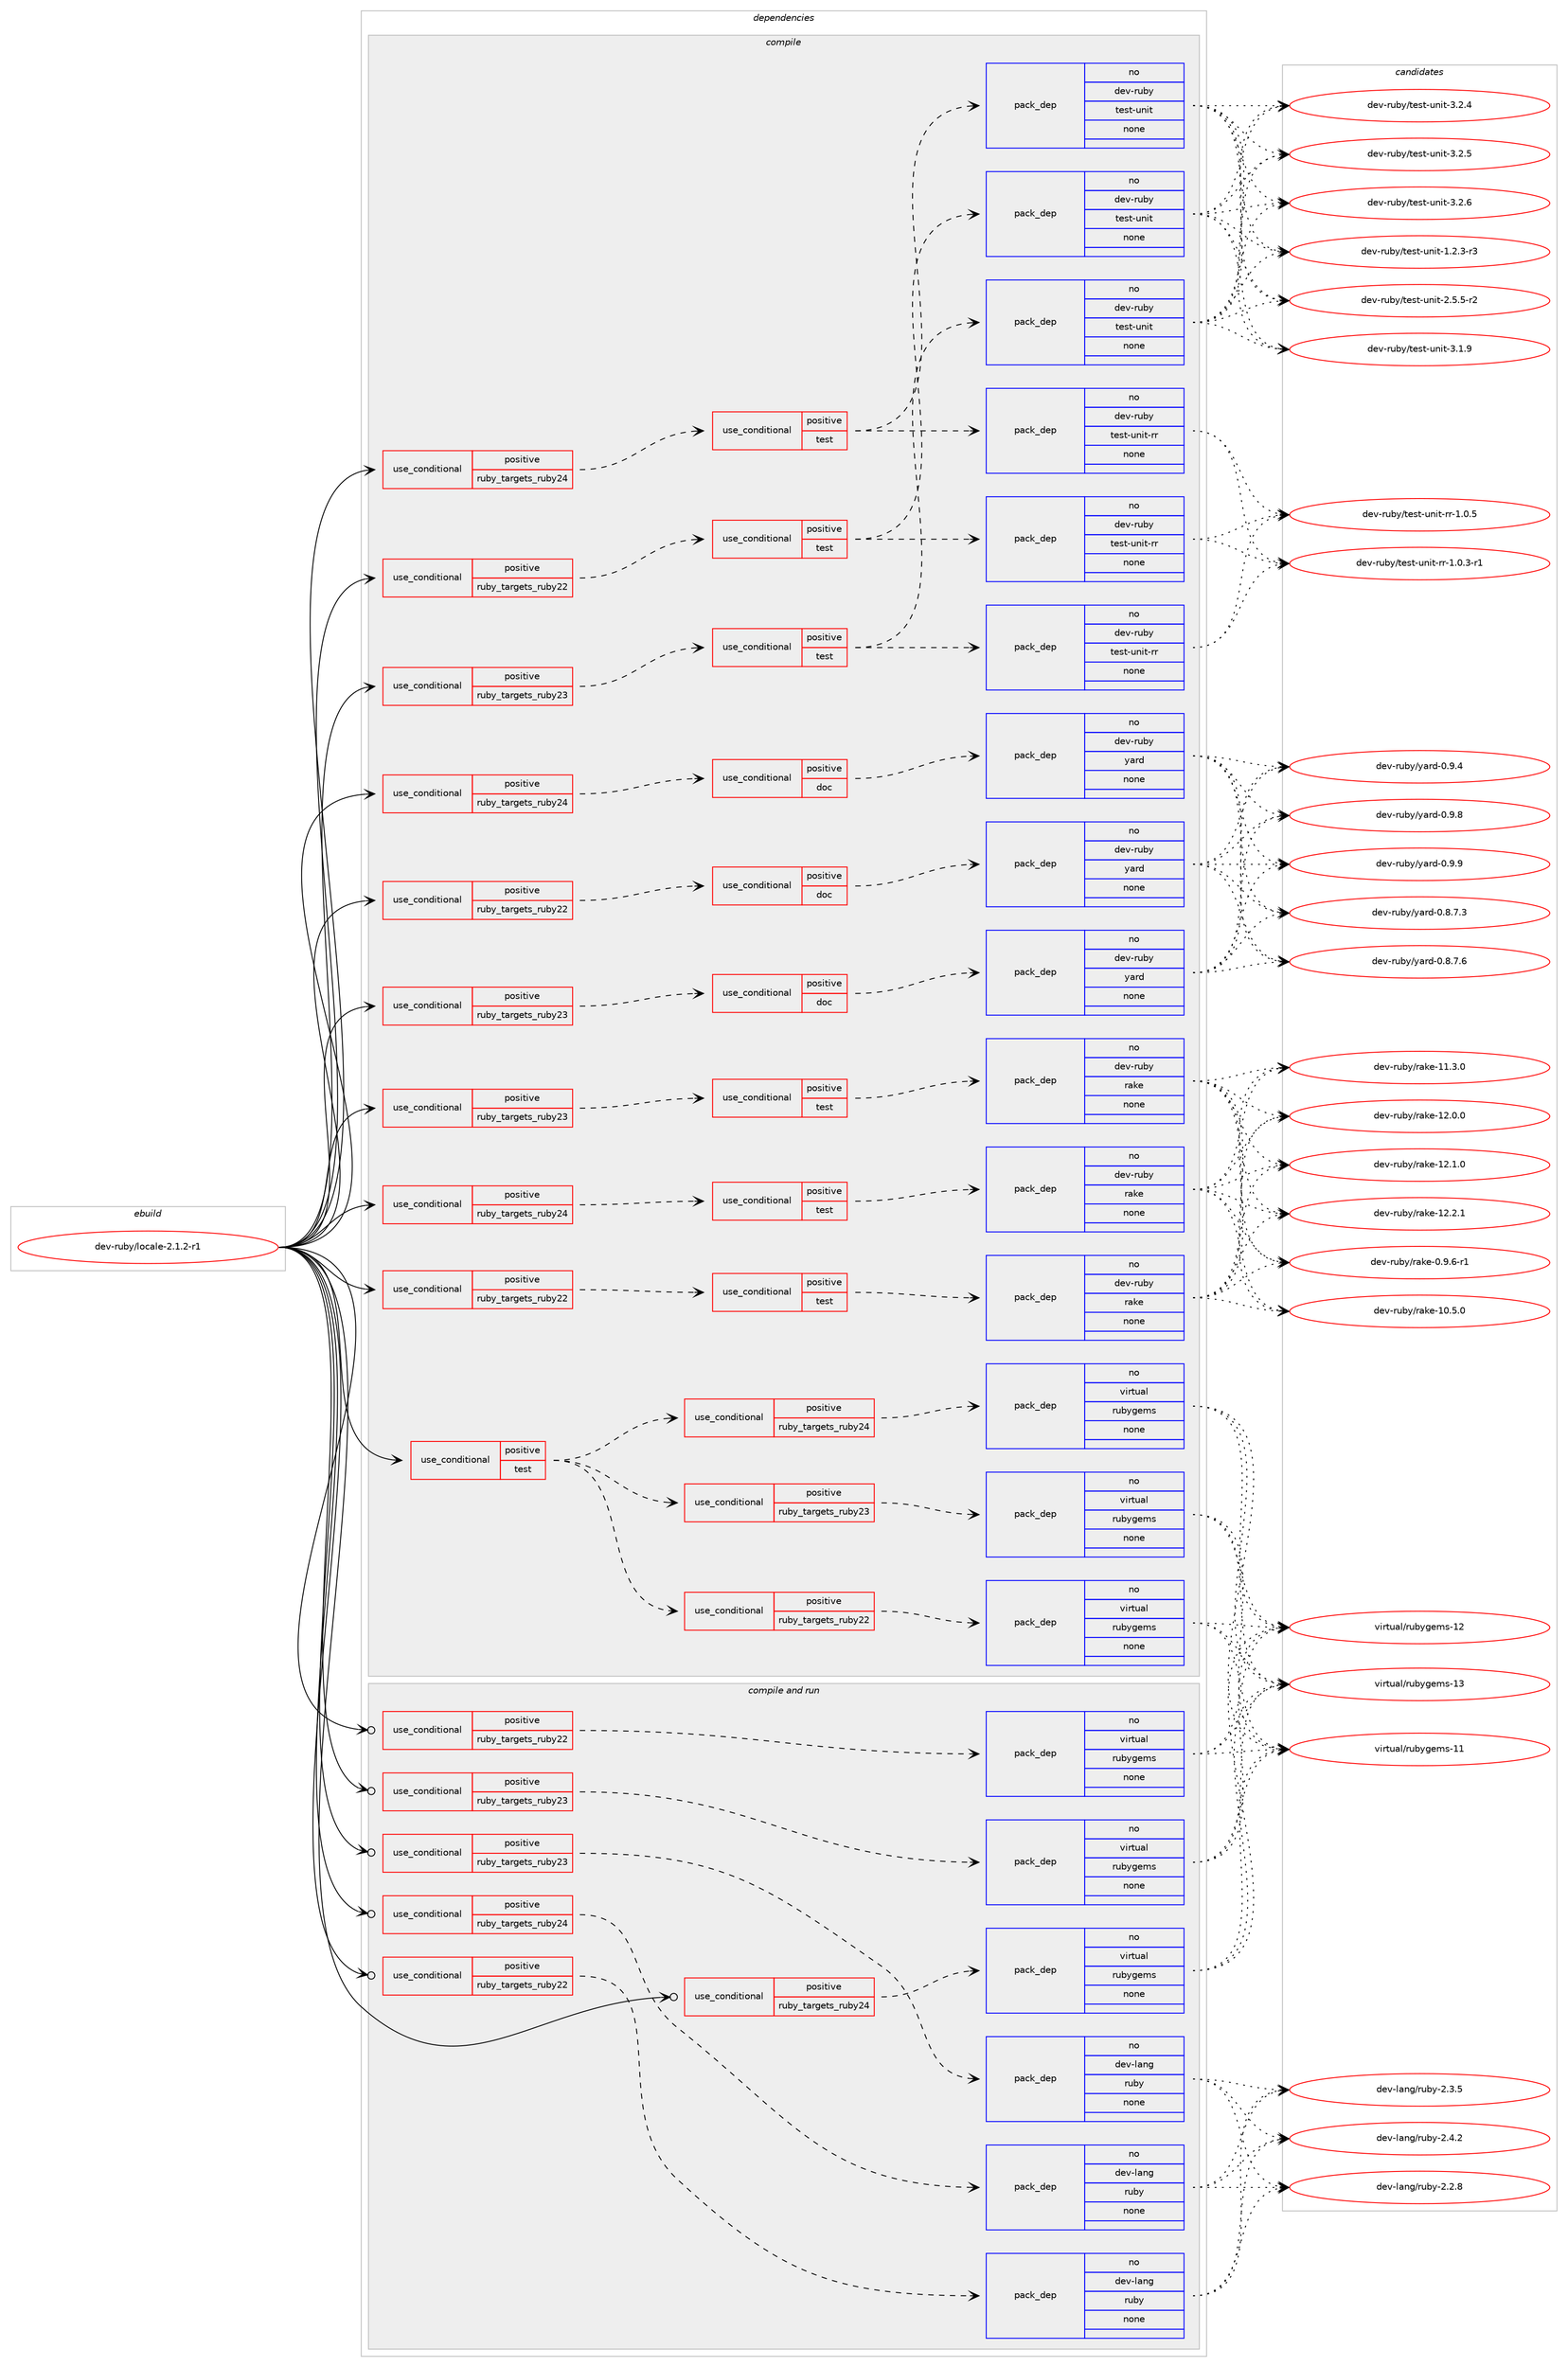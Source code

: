 digraph prolog {

# *************
# Graph options
# *************

newrank=true;
concentrate=true;
compound=true;
graph [rankdir=LR,fontname=Helvetica,fontsize=10,ranksep=1.5];#, ranksep=2.5, nodesep=0.2];
edge  [arrowhead=vee];
node  [fontname=Helvetica,fontsize=10];

# **********
# The ebuild
# **********

subgraph cluster_leftcol {
color=gray;
rank=same;
label=<<i>ebuild</i>>;
id [label="dev-ruby/locale-2.1.2-r1", color=red, width=4, href="../dev-ruby/locale-2.1.2-r1.svg"];
}

# ****************
# The dependencies
# ****************

subgraph cluster_midcol {
color=gray;
label=<<i>dependencies</i>>;
subgraph cluster_compile {
fillcolor="#eeeeee";
style=filled;
label=<<i>compile</i>>;
subgraph cond60729 {
dependency245921 [label=<<TABLE BORDER="0" CELLBORDER="1" CELLSPACING="0" CELLPADDING="4"><TR><TD ROWSPAN="3" CELLPADDING="10">use_conditional</TD></TR><TR><TD>positive</TD></TR><TR><TD>ruby_targets_ruby22</TD></TR></TABLE>>, shape=none, color=red];
subgraph cond60730 {
dependency245922 [label=<<TABLE BORDER="0" CELLBORDER="1" CELLSPACING="0" CELLPADDING="4"><TR><TD ROWSPAN="3" CELLPADDING="10">use_conditional</TD></TR><TR><TD>positive</TD></TR><TR><TD>doc</TD></TR></TABLE>>, shape=none, color=red];
subgraph pack181101 {
dependency245923 [label=<<TABLE BORDER="0" CELLBORDER="1" CELLSPACING="0" CELLPADDING="4" WIDTH="220"><TR><TD ROWSPAN="6" CELLPADDING="30">pack_dep</TD></TR><TR><TD WIDTH="110">no</TD></TR><TR><TD>dev-ruby</TD></TR><TR><TD>yard</TD></TR><TR><TD>none</TD></TR><TR><TD></TD></TR></TABLE>>, shape=none, color=blue];
}
dependency245922:e -> dependency245923:w [weight=20,style="dashed",arrowhead="vee"];
}
dependency245921:e -> dependency245922:w [weight=20,style="dashed",arrowhead="vee"];
}
id:e -> dependency245921:w [weight=20,style="solid",arrowhead="vee"];
subgraph cond60731 {
dependency245924 [label=<<TABLE BORDER="0" CELLBORDER="1" CELLSPACING="0" CELLPADDING="4"><TR><TD ROWSPAN="3" CELLPADDING="10">use_conditional</TD></TR><TR><TD>positive</TD></TR><TR><TD>ruby_targets_ruby22</TD></TR></TABLE>>, shape=none, color=red];
subgraph cond60732 {
dependency245925 [label=<<TABLE BORDER="0" CELLBORDER="1" CELLSPACING="0" CELLPADDING="4"><TR><TD ROWSPAN="3" CELLPADDING="10">use_conditional</TD></TR><TR><TD>positive</TD></TR><TR><TD>test</TD></TR></TABLE>>, shape=none, color=red];
subgraph pack181102 {
dependency245926 [label=<<TABLE BORDER="0" CELLBORDER="1" CELLSPACING="0" CELLPADDING="4" WIDTH="220"><TR><TD ROWSPAN="6" CELLPADDING="30">pack_dep</TD></TR><TR><TD WIDTH="110">no</TD></TR><TR><TD>dev-ruby</TD></TR><TR><TD>rake</TD></TR><TR><TD>none</TD></TR><TR><TD></TD></TR></TABLE>>, shape=none, color=blue];
}
dependency245925:e -> dependency245926:w [weight=20,style="dashed",arrowhead="vee"];
}
dependency245924:e -> dependency245925:w [weight=20,style="dashed",arrowhead="vee"];
}
id:e -> dependency245924:w [weight=20,style="solid",arrowhead="vee"];
subgraph cond60733 {
dependency245927 [label=<<TABLE BORDER="0" CELLBORDER="1" CELLSPACING="0" CELLPADDING="4"><TR><TD ROWSPAN="3" CELLPADDING="10">use_conditional</TD></TR><TR><TD>positive</TD></TR><TR><TD>ruby_targets_ruby22</TD></TR></TABLE>>, shape=none, color=red];
subgraph cond60734 {
dependency245928 [label=<<TABLE BORDER="0" CELLBORDER="1" CELLSPACING="0" CELLPADDING="4"><TR><TD ROWSPAN="3" CELLPADDING="10">use_conditional</TD></TR><TR><TD>positive</TD></TR><TR><TD>test</TD></TR></TABLE>>, shape=none, color=red];
subgraph pack181103 {
dependency245929 [label=<<TABLE BORDER="0" CELLBORDER="1" CELLSPACING="0" CELLPADDING="4" WIDTH="220"><TR><TD ROWSPAN="6" CELLPADDING="30">pack_dep</TD></TR><TR><TD WIDTH="110">no</TD></TR><TR><TD>dev-ruby</TD></TR><TR><TD>test-unit</TD></TR><TR><TD>none</TD></TR><TR><TD></TD></TR></TABLE>>, shape=none, color=blue];
}
dependency245928:e -> dependency245929:w [weight=20,style="dashed",arrowhead="vee"];
subgraph pack181104 {
dependency245930 [label=<<TABLE BORDER="0" CELLBORDER="1" CELLSPACING="0" CELLPADDING="4" WIDTH="220"><TR><TD ROWSPAN="6" CELLPADDING="30">pack_dep</TD></TR><TR><TD WIDTH="110">no</TD></TR><TR><TD>dev-ruby</TD></TR><TR><TD>test-unit-rr</TD></TR><TR><TD>none</TD></TR><TR><TD></TD></TR></TABLE>>, shape=none, color=blue];
}
dependency245928:e -> dependency245930:w [weight=20,style="dashed",arrowhead="vee"];
}
dependency245927:e -> dependency245928:w [weight=20,style="dashed",arrowhead="vee"];
}
id:e -> dependency245927:w [weight=20,style="solid",arrowhead="vee"];
subgraph cond60735 {
dependency245931 [label=<<TABLE BORDER="0" CELLBORDER="1" CELLSPACING="0" CELLPADDING="4"><TR><TD ROWSPAN="3" CELLPADDING="10">use_conditional</TD></TR><TR><TD>positive</TD></TR><TR><TD>ruby_targets_ruby23</TD></TR></TABLE>>, shape=none, color=red];
subgraph cond60736 {
dependency245932 [label=<<TABLE BORDER="0" CELLBORDER="1" CELLSPACING="0" CELLPADDING="4"><TR><TD ROWSPAN="3" CELLPADDING="10">use_conditional</TD></TR><TR><TD>positive</TD></TR><TR><TD>doc</TD></TR></TABLE>>, shape=none, color=red];
subgraph pack181105 {
dependency245933 [label=<<TABLE BORDER="0" CELLBORDER="1" CELLSPACING="0" CELLPADDING="4" WIDTH="220"><TR><TD ROWSPAN="6" CELLPADDING="30">pack_dep</TD></TR><TR><TD WIDTH="110">no</TD></TR><TR><TD>dev-ruby</TD></TR><TR><TD>yard</TD></TR><TR><TD>none</TD></TR><TR><TD></TD></TR></TABLE>>, shape=none, color=blue];
}
dependency245932:e -> dependency245933:w [weight=20,style="dashed",arrowhead="vee"];
}
dependency245931:e -> dependency245932:w [weight=20,style="dashed",arrowhead="vee"];
}
id:e -> dependency245931:w [weight=20,style="solid",arrowhead="vee"];
subgraph cond60737 {
dependency245934 [label=<<TABLE BORDER="0" CELLBORDER="1" CELLSPACING="0" CELLPADDING="4"><TR><TD ROWSPAN="3" CELLPADDING="10">use_conditional</TD></TR><TR><TD>positive</TD></TR><TR><TD>ruby_targets_ruby23</TD></TR></TABLE>>, shape=none, color=red];
subgraph cond60738 {
dependency245935 [label=<<TABLE BORDER="0" CELLBORDER="1" CELLSPACING="0" CELLPADDING="4"><TR><TD ROWSPAN="3" CELLPADDING="10">use_conditional</TD></TR><TR><TD>positive</TD></TR><TR><TD>test</TD></TR></TABLE>>, shape=none, color=red];
subgraph pack181106 {
dependency245936 [label=<<TABLE BORDER="0" CELLBORDER="1" CELLSPACING="0" CELLPADDING="4" WIDTH="220"><TR><TD ROWSPAN="6" CELLPADDING="30">pack_dep</TD></TR><TR><TD WIDTH="110">no</TD></TR><TR><TD>dev-ruby</TD></TR><TR><TD>rake</TD></TR><TR><TD>none</TD></TR><TR><TD></TD></TR></TABLE>>, shape=none, color=blue];
}
dependency245935:e -> dependency245936:w [weight=20,style="dashed",arrowhead="vee"];
}
dependency245934:e -> dependency245935:w [weight=20,style="dashed",arrowhead="vee"];
}
id:e -> dependency245934:w [weight=20,style="solid",arrowhead="vee"];
subgraph cond60739 {
dependency245937 [label=<<TABLE BORDER="0" CELLBORDER="1" CELLSPACING="0" CELLPADDING="4"><TR><TD ROWSPAN="3" CELLPADDING="10">use_conditional</TD></TR><TR><TD>positive</TD></TR><TR><TD>ruby_targets_ruby23</TD></TR></TABLE>>, shape=none, color=red];
subgraph cond60740 {
dependency245938 [label=<<TABLE BORDER="0" CELLBORDER="1" CELLSPACING="0" CELLPADDING="4"><TR><TD ROWSPAN="3" CELLPADDING="10">use_conditional</TD></TR><TR><TD>positive</TD></TR><TR><TD>test</TD></TR></TABLE>>, shape=none, color=red];
subgraph pack181107 {
dependency245939 [label=<<TABLE BORDER="0" CELLBORDER="1" CELLSPACING="0" CELLPADDING="4" WIDTH="220"><TR><TD ROWSPAN="6" CELLPADDING="30">pack_dep</TD></TR><TR><TD WIDTH="110">no</TD></TR><TR><TD>dev-ruby</TD></TR><TR><TD>test-unit</TD></TR><TR><TD>none</TD></TR><TR><TD></TD></TR></TABLE>>, shape=none, color=blue];
}
dependency245938:e -> dependency245939:w [weight=20,style="dashed",arrowhead="vee"];
subgraph pack181108 {
dependency245940 [label=<<TABLE BORDER="0" CELLBORDER="1" CELLSPACING="0" CELLPADDING="4" WIDTH="220"><TR><TD ROWSPAN="6" CELLPADDING="30">pack_dep</TD></TR><TR><TD WIDTH="110">no</TD></TR><TR><TD>dev-ruby</TD></TR><TR><TD>test-unit-rr</TD></TR><TR><TD>none</TD></TR><TR><TD></TD></TR></TABLE>>, shape=none, color=blue];
}
dependency245938:e -> dependency245940:w [weight=20,style="dashed",arrowhead="vee"];
}
dependency245937:e -> dependency245938:w [weight=20,style="dashed",arrowhead="vee"];
}
id:e -> dependency245937:w [weight=20,style="solid",arrowhead="vee"];
subgraph cond60741 {
dependency245941 [label=<<TABLE BORDER="0" CELLBORDER="1" CELLSPACING="0" CELLPADDING="4"><TR><TD ROWSPAN="3" CELLPADDING="10">use_conditional</TD></TR><TR><TD>positive</TD></TR><TR><TD>ruby_targets_ruby24</TD></TR></TABLE>>, shape=none, color=red];
subgraph cond60742 {
dependency245942 [label=<<TABLE BORDER="0" CELLBORDER="1" CELLSPACING="0" CELLPADDING="4"><TR><TD ROWSPAN="3" CELLPADDING="10">use_conditional</TD></TR><TR><TD>positive</TD></TR><TR><TD>doc</TD></TR></TABLE>>, shape=none, color=red];
subgraph pack181109 {
dependency245943 [label=<<TABLE BORDER="0" CELLBORDER="1" CELLSPACING="0" CELLPADDING="4" WIDTH="220"><TR><TD ROWSPAN="6" CELLPADDING="30">pack_dep</TD></TR><TR><TD WIDTH="110">no</TD></TR><TR><TD>dev-ruby</TD></TR><TR><TD>yard</TD></TR><TR><TD>none</TD></TR><TR><TD></TD></TR></TABLE>>, shape=none, color=blue];
}
dependency245942:e -> dependency245943:w [weight=20,style="dashed",arrowhead="vee"];
}
dependency245941:e -> dependency245942:w [weight=20,style="dashed",arrowhead="vee"];
}
id:e -> dependency245941:w [weight=20,style="solid",arrowhead="vee"];
subgraph cond60743 {
dependency245944 [label=<<TABLE BORDER="0" CELLBORDER="1" CELLSPACING="0" CELLPADDING="4"><TR><TD ROWSPAN="3" CELLPADDING="10">use_conditional</TD></TR><TR><TD>positive</TD></TR><TR><TD>ruby_targets_ruby24</TD></TR></TABLE>>, shape=none, color=red];
subgraph cond60744 {
dependency245945 [label=<<TABLE BORDER="0" CELLBORDER="1" CELLSPACING="0" CELLPADDING="4"><TR><TD ROWSPAN="3" CELLPADDING="10">use_conditional</TD></TR><TR><TD>positive</TD></TR><TR><TD>test</TD></TR></TABLE>>, shape=none, color=red];
subgraph pack181110 {
dependency245946 [label=<<TABLE BORDER="0" CELLBORDER="1" CELLSPACING="0" CELLPADDING="4" WIDTH="220"><TR><TD ROWSPAN="6" CELLPADDING="30">pack_dep</TD></TR><TR><TD WIDTH="110">no</TD></TR><TR><TD>dev-ruby</TD></TR><TR><TD>rake</TD></TR><TR><TD>none</TD></TR><TR><TD></TD></TR></TABLE>>, shape=none, color=blue];
}
dependency245945:e -> dependency245946:w [weight=20,style="dashed",arrowhead="vee"];
}
dependency245944:e -> dependency245945:w [weight=20,style="dashed",arrowhead="vee"];
}
id:e -> dependency245944:w [weight=20,style="solid",arrowhead="vee"];
subgraph cond60745 {
dependency245947 [label=<<TABLE BORDER="0" CELLBORDER="1" CELLSPACING="0" CELLPADDING="4"><TR><TD ROWSPAN="3" CELLPADDING="10">use_conditional</TD></TR><TR><TD>positive</TD></TR><TR><TD>ruby_targets_ruby24</TD></TR></TABLE>>, shape=none, color=red];
subgraph cond60746 {
dependency245948 [label=<<TABLE BORDER="0" CELLBORDER="1" CELLSPACING="0" CELLPADDING="4"><TR><TD ROWSPAN="3" CELLPADDING="10">use_conditional</TD></TR><TR><TD>positive</TD></TR><TR><TD>test</TD></TR></TABLE>>, shape=none, color=red];
subgraph pack181111 {
dependency245949 [label=<<TABLE BORDER="0" CELLBORDER="1" CELLSPACING="0" CELLPADDING="4" WIDTH="220"><TR><TD ROWSPAN="6" CELLPADDING="30">pack_dep</TD></TR><TR><TD WIDTH="110">no</TD></TR><TR><TD>dev-ruby</TD></TR><TR><TD>test-unit</TD></TR><TR><TD>none</TD></TR><TR><TD></TD></TR></TABLE>>, shape=none, color=blue];
}
dependency245948:e -> dependency245949:w [weight=20,style="dashed",arrowhead="vee"];
subgraph pack181112 {
dependency245950 [label=<<TABLE BORDER="0" CELLBORDER="1" CELLSPACING="0" CELLPADDING="4" WIDTH="220"><TR><TD ROWSPAN="6" CELLPADDING="30">pack_dep</TD></TR><TR><TD WIDTH="110">no</TD></TR><TR><TD>dev-ruby</TD></TR><TR><TD>test-unit-rr</TD></TR><TR><TD>none</TD></TR><TR><TD></TD></TR></TABLE>>, shape=none, color=blue];
}
dependency245948:e -> dependency245950:w [weight=20,style="dashed",arrowhead="vee"];
}
dependency245947:e -> dependency245948:w [weight=20,style="dashed",arrowhead="vee"];
}
id:e -> dependency245947:w [weight=20,style="solid",arrowhead="vee"];
subgraph cond60747 {
dependency245951 [label=<<TABLE BORDER="0" CELLBORDER="1" CELLSPACING="0" CELLPADDING="4"><TR><TD ROWSPAN="3" CELLPADDING="10">use_conditional</TD></TR><TR><TD>positive</TD></TR><TR><TD>test</TD></TR></TABLE>>, shape=none, color=red];
subgraph cond60748 {
dependency245952 [label=<<TABLE BORDER="0" CELLBORDER="1" CELLSPACING="0" CELLPADDING="4"><TR><TD ROWSPAN="3" CELLPADDING="10">use_conditional</TD></TR><TR><TD>positive</TD></TR><TR><TD>ruby_targets_ruby22</TD></TR></TABLE>>, shape=none, color=red];
subgraph pack181113 {
dependency245953 [label=<<TABLE BORDER="0" CELLBORDER="1" CELLSPACING="0" CELLPADDING="4" WIDTH="220"><TR><TD ROWSPAN="6" CELLPADDING="30">pack_dep</TD></TR><TR><TD WIDTH="110">no</TD></TR><TR><TD>virtual</TD></TR><TR><TD>rubygems</TD></TR><TR><TD>none</TD></TR><TR><TD></TD></TR></TABLE>>, shape=none, color=blue];
}
dependency245952:e -> dependency245953:w [weight=20,style="dashed",arrowhead="vee"];
}
dependency245951:e -> dependency245952:w [weight=20,style="dashed",arrowhead="vee"];
subgraph cond60749 {
dependency245954 [label=<<TABLE BORDER="0" CELLBORDER="1" CELLSPACING="0" CELLPADDING="4"><TR><TD ROWSPAN="3" CELLPADDING="10">use_conditional</TD></TR><TR><TD>positive</TD></TR><TR><TD>ruby_targets_ruby23</TD></TR></TABLE>>, shape=none, color=red];
subgraph pack181114 {
dependency245955 [label=<<TABLE BORDER="0" CELLBORDER="1" CELLSPACING="0" CELLPADDING="4" WIDTH="220"><TR><TD ROWSPAN="6" CELLPADDING="30">pack_dep</TD></TR><TR><TD WIDTH="110">no</TD></TR><TR><TD>virtual</TD></TR><TR><TD>rubygems</TD></TR><TR><TD>none</TD></TR><TR><TD></TD></TR></TABLE>>, shape=none, color=blue];
}
dependency245954:e -> dependency245955:w [weight=20,style="dashed",arrowhead="vee"];
}
dependency245951:e -> dependency245954:w [weight=20,style="dashed",arrowhead="vee"];
subgraph cond60750 {
dependency245956 [label=<<TABLE BORDER="0" CELLBORDER="1" CELLSPACING="0" CELLPADDING="4"><TR><TD ROWSPAN="3" CELLPADDING="10">use_conditional</TD></TR><TR><TD>positive</TD></TR><TR><TD>ruby_targets_ruby24</TD></TR></TABLE>>, shape=none, color=red];
subgraph pack181115 {
dependency245957 [label=<<TABLE BORDER="0" CELLBORDER="1" CELLSPACING="0" CELLPADDING="4" WIDTH="220"><TR><TD ROWSPAN="6" CELLPADDING="30">pack_dep</TD></TR><TR><TD WIDTH="110">no</TD></TR><TR><TD>virtual</TD></TR><TR><TD>rubygems</TD></TR><TR><TD>none</TD></TR><TR><TD></TD></TR></TABLE>>, shape=none, color=blue];
}
dependency245956:e -> dependency245957:w [weight=20,style="dashed",arrowhead="vee"];
}
dependency245951:e -> dependency245956:w [weight=20,style="dashed",arrowhead="vee"];
}
id:e -> dependency245951:w [weight=20,style="solid",arrowhead="vee"];
}
subgraph cluster_compileandrun {
fillcolor="#eeeeee";
style=filled;
label=<<i>compile and run</i>>;
subgraph cond60751 {
dependency245958 [label=<<TABLE BORDER="0" CELLBORDER="1" CELLSPACING="0" CELLPADDING="4"><TR><TD ROWSPAN="3" CELLPADDING="10">use_conditional</TD></TR><TR><TD>positive</TD></TR><TR><TD>ruby_targets_ruby22</TD></TR></TABLE>>, shape=none, color=red];
subgraph pack181116 {
dependency245959 [label=<<TABLE BORDER="0" CELLBORDER="1" CELLSPACING="0" CELLPADDING="4" WIDTH="220"><TR><TD ROWSPAN="6" CELLPADDING="30">pack_dep</TD></TR><TR><TD WIDTH="110">no</TD></TR><TR><TD>dev-lang</TD></TR><TR><TD>ruby</TD></TR><TR><TD>none</TD></TR><TR><TD></TD></TR></TABLE>>, shape=none, color=blue];
}
dependency245958:e -> dependency245959:w [weight=20,style="dashed",arrowhead="vee"];
}
id:e -> dependency245958:w [weight=20,style="solid",arrowhead="odotvee"];
subgraph cond60752 {
dependency245960 [label=<<TABLE BORDER="0" CELLBORDER="1" CELLSPACING="0" CELLPADDING="4"><TR><TD ROWSPAN="3" CELLPADDING="10">use_conditional</TD></TR><TR><TD>positive</TD></TR><TR><TD>ruby_targets_ruby22</TD></TR></TABLE>>, shape=none, color=red];
subgraph pack181117 {
dependency245961 [label=<<TABLE BORDER="0" CELLBORDER="1" CELLSPACING="0" CELLPADDING="4" WIDTH="220"><TR><TD ROWSPAN="6" CELLPADDING="30">pack_dep</TD></TR><TR><TD WIDTH="110">no</TD></TR><TR><TD>virtual</TD></TR><TR><TD>rubygems</TD></TR><TR><TD>none</TD></TR><TR><TD></TD></TR></TABLE>>, shape=none, color=blue];
}
dependency245960:e -> dependency245961:w [weight=20,style="dashed",arrowhead="vee"];
}
id:e -> dependency245960:w [weight=20,style="solid",arrowhead="odotvee"];
subgraph cond60753 {
dependency245962 [label=<<TABLE BORDER="0" CELLBORDER="1" CELLSPACING="0" CELLPADDING="4"><TR><TD ROWSPAN="3" CELLPADDING="10">use_conditional</TD></TR><TR><TD>positive</TD></TR><TR><TD>ruby_targets_ruby23</TD></TR></TABLE>>, shape=none, color=red];
subgraph pack181118 {
dependency245963 [label=<<TABLE BORDER="0" CELLBORDER="1" CELLSPACING="0" CELLPADDING="4" WIDTH="220"><TR><TD ROWSPAN="6" CELLPADDING="30">pack_dep</TD></TR><TR><TD WIDTH="110">no</TD></TR><TR><TD>dev-lang</TD></TR><TR><TD>ruby</TD></TR><TR><TD>none</TD></TR><TR><TD></TD></TR></TABLE>>, shape=none, color=blue];
}
dependency245962:e -> dependency245963:w [weight=20,style="dashed",arrowhead="vee"];
}
id:e -> dependency245962:w [weight=20,style="solid",arrowhead="odotvee"];
subgraph cond60754 {
dependency245964 [label=<<TABLE BORDER="0" CELLBORDER="1" CELLSPACING="0" CELLPADDING="4"><TR><TD ROWSPAN="3" CELLPADDING="10">use_conditional</TD></TR><TR><TD>positive</TD></TR><TR><TD>ruby_targets_ruby23</TD></TR></TABLE>>, shape=none, color=red];
subgraph pack181119 {
dependency245965 [label=<<TABLE BORDER="0" CELLBORDER="1" CELLSPACING="0" CELLPADDING="4" WIDTH="220"><TR><TD ROWSPAN="6" CELLPADDING="30">pack_dep</TD></TR><TR><TD WIDTH="110">no</TD></TR><TR><TD>virtual</TD></TR><TR><TD>rubygems</TD></TR><TR><TD>none</TD></TR><TR><TD></TD></TR></TABLE>>, shape=none, color=blue];
}
dependency245964:e -> dependency245965:w [weight=20,style="dashed",arrowhead="vee"];
}
id:e -> dependency245964:w [weight=20,style="solid",arrowhead="odotvee"];
subgraph cond60755 {
dependency245966 [label=<<TABLE BORDER="0" CELLBORDER="1" CELLSPACING="0" CELLPADDING="4"><TR><TD ROWSPAN="3" CELLPADDING="10">use_conditional</TD></TR><TR><TD>positive</TD></TR><TR><TD>ruby_targets_ruby24</TD></TR></TABLE>>, shape=none, color=red];
subgraph pack181120 {
dependency245967 [label=<<TABLE BORDER="0" CELLBORDER="1" CELLSPACING="0" CELLPADDING="4" WIDTH="220"><TR><TD ROWSPAN="6" CELLPADDING="30">pack_dep</TD></TR><TR><TD WIDTH="110">no</TD></TR><TR><TD>dev-lang</TD></TR><TR><TD>ruby</TD></TR><TR><TD>none</TD></TR><TR><TD></TD></TR></TABLE>>, shape=none, color=blue];
}
dependency245966:e -> dependency245967:w [weight=20,style="dashed",arrowhead="vee"];
}
id:e -> dependency245966:w [weight=20,style="solid",arrowhead="odotvee"];
subgraph cond60756 {
dependency245968 [label=<<TABLE BORDER="0" CELLBORDER="1" CELLSPACING="0" CELLPADDING="4"><TR><TD ROWSPAN="3" CELLPADDING="10">use_conditional</TD></TR><TR><TD>positive</TD></TR><TR><TD>ruby_targets_ruby24</TD></TR></TABLE>>, shape=none, color=red];
subgraph pack181121 {
dependency245969 [label=<<TABLE BORDER="0" CELLBORDER="1" CELLSPACING="0" CELLPADDING="4" WIDTH="220"><TR><TD ROWSPAN="6" CELLPADDING="30">pack_dep</TD></TR><TR><TD WIDTH="110">no</TD></TR><TR><TD>virtual</TD></TR><TR><TD>rubygems</TD></TR><TR><TD>none</TD></TR><TR><TD></TD></TR></TABLE>>, shape=none, color=blue];
}
dependency245968:e -> dependency245969:w [weight=20,style="dashed",arrowhead="vee"];
}
id:e -> dependency245968:w [weight=20,style="solid",arrowhead="odotvee"];
}
subgraph cluster_run {
fillcolor="#eeeeee";
style=filled;
label=<<i>run</i>>;
}
}

# **************
# The candidates
# **************

subgraph cluster_choices {
rank=same;
color=gray;
label=<<i>candidates</i>>;

subgraph choice181101 {
color=black;
nodesep=1;
choice100101118451141179812147121971141004548465646554651 [label="dev-ruby/yard-0.8.7.3", color=red, width=4,href="../dev-ruby/yard-0.8.7.3.svg"];
choice100101118451141179812147121971141004548465646554654 [label="dev-ruby/yard-0.8.7.6", color=red, width=4,href="../dev-ruby/yard-0.8.7.6.svg"];
choice10010111845114117981214712197114100454846574652 [label="dev-ruby/yard-0.9.4", color=red, width=4,href="../dev-ruby/yard-0.9.4.svg"];
choice10010111845114117981214712197114100454846574656 [label="dev-ruby/yard-0.9.8", color=red, width=4,href="../dev-ruby/yard-0.9.8.svg"];
choice10010111845114117981214712197114100454846574657 [label="dev-ruby/yard-0.9.9", color=red, width=4,href="../dev-ruby/yard-0.9.9.svg"];
dependency245923:e -> choice100101118451141179812147121971141004548465646554651:w [style=dotted,weight="100"];
dependency245923:e -> choice100101118451141179812147121971141004548465646554654:w [style=dotted,weight="100"];
dependency245923:e -> choice10010111845114117981214712197114100454846574652:w [style=dotted,weight="100"];
dependency245923:e -> choice10010111845114117981214712197114100454846574656:w [style=dotted,weight="100"];
dependency245923:e -> choice10010111845114117981214712197114100454846574657:w [style=dotted,weight="100"];
}
subgraph choice181102 {
color=black;
nodesep=1;
choice100101118451141179812147114971071014548465746544511449 [label="dev-ruby/rake-0.9.6-r1", color=red, width=4,href="../dev-ruby/rake-0.9.6-r1.svg"];
choice1001011184511411798121471149710710145494846534648 [label="dev-ruby/rake-10.5.0", color=red, width=4,href="../dev-ruby/rake-10.5.0.svg"];
choice1001011184511411798121471149710710145494946514648 [label="dev-ruby/rake-11.3.0", color=red, width=4,href="../dev-ruby/rake-11.3.0.svg"];
choice1001011184511411798121471149710710145495046484648 [label="dev-ruby/rake-12.0.0", color=red, width=4,href="../dev-ruby/rake-12.0.0.svg"];
choice1001011184511411798121471149710710145495046494648 [label="dev-ruby/rake-12.1.0", color=red, width=4,href="../dev-ruby/rake-12.1.0.svg"];
choice1001011184511411798121471149710710145495046504649 [label="dev-ruby/rake-12.2.1", color=red, width=4,href="../dev-ruby/rake-12.2.1.svg"];
dependency245926:e -> choice100101118451141179812147114971071014548465746544511449:w [style=dotted,weight="100"];
dependency245926:e -> choice1001011184511411798121471149710710145494846534648:w [style=dotted,weight="100"];
dependency245926:e -> choice1001011184511411798121471149710710145494946514648:w [style=dotted,weight="100"];
dependency245926:e -> choice1001011184511411798121471149710710145495046484648:w [style=dotted,weight="100"];
dependency245926:e -> choice1001011184511411798121471149710710145495046494648:w [style=dotted,weight="100"];
dependency245926:e -> choice1001011184511411798121471149710710145495046504649:w [style=dotted,weight="100"];
}
subgraph choice181103 {
color=black;
nodesep=1;
choice100101118451141179812147116101115116451171101051164549465046514511451 [label="dev-ruby/test-unit-1.2.3-r3", color=red, width=4,href="../dev-ruby/test-unit-1.2.3-r3.svg"];
choice100101118451141179812147116101115116451171101051164550465346534511450 [label="dev-ruby/test-unit-2.5.5-r2", color=red, width=4,href="../dev-ruby/test-unit-2.5.5-r2.svg"];
choice10010111845114117981214711610111511645117110105116455146494657 [label="dev-ruby/test-unit-3.1.9", color=red, width=4,href="../dev-ruby/test-unit-3.1.9.svg"];
choice10010111845114117981214711610111511645117110105116455146504652 [label="dev-ruby/test-unit-3.2.4", color=red, width=4,href="../dev-ruby/test-unit-3.2.4.svg"];
choice10010111845114117981214711610111511645117110105116455146504653 [label="dev-ruby/test-unit-3.2.5", color=red, width=4,href="../dev-ruby/test-unit-3.2.5.svg"];
choice10010111845114117981214711610111511645117110105116455146504654 [label="dev-ruby/test-unit-3.2.6", color=red, width=4,href="../dev-ruby/test-unit-3.2.6.svg"];
dependency245929:e -> choice100101118451141179812147116101115116451171101051164549465046514511451:w [style=dotted,weight="100"];
dependency245929:e -> choice100101118451141179812147116101115116451171101051164550465346534511450:w [style=dotted,weight="100"];
dependency245929:e -> choice10010111845114117981214711610111511645117110105116455146494657:w [style=dotted,weight="100"];
dependency245929:e -> choice10010111845114117981214711610111511645117110105116455146504652:w [style=dotted,weight="100"];
dependency245929:e -> choice10010111845114117981214711610111511645117110105116455146504653:w [style=dotted,weight="100"];
dependency245929:e -> choice10010111845114117981214711610111511645117110105116455146504654:w [style=dotted,weight="100"];
}
subgraph choice181104 {
color=black;
nodesep=1;
choice10010111845114117981214711610111511645117110105116451141144549464846514511449 [label="dev-ruby/test-unit-rr-1.0.3-r1", color=red, width=4,href="../dev-ruby/test-unit-rr-1.0.3-r1.svg"];
choice1001011184511411798121471161011151164511711010511645114114454946484653 [label="dev-ruby/test-unit-rr-1.0.5", color=red, width=4,href="../dev-ruby/test-unit-rr-1.0.5.svg"];
dependency245930:e -> choice10010111845114117981214711610111511645117110105116451141144549464846514511449:w [style=dotted,weight="100"];
dependency245930:e -> choice1001011184511411798121471161011151164511711010511645114114454946484653:w [style=dotted,weight="100"];
}
subgraph choice181105 {
color=black;
nodesep=1;
choice100101118451141179812147121971141004548465646554651 [label="dev-ruby/yard-0.8.7.3", color=red, width=4,href="../dev-ruby/yard-0.8.7.3.svg"];
choice100101118451141179812147121971141004548465646554654 [label="dev-ruby/yard-0.8.7.6", color=red, width=4,href="../dev-ruby/yard-0.8.7.6.svg"];
choice10010111845114117981214712197114100454846574652 [label="dev-ruby/yard-0.9.4", color=red, width=4,href="../dev-ruby/yard-0.9.4.svg"];
choice10010111845114117981214712197114100454846574656 [label="dev-ruby/yard-0.9.8", color=red, width=4,href="../dev-ruby/yard-0.9.8.svg"];
choice10010111845114117981214712197114100454846574657 [label="dev-ruby/yard-0.9.9", color=red, width=4,href="../dev-ruby/yard-0.9.9.svg"];
dependency245933:e -> choice100101118451141179812147121971141004548465646554651:w [style=dotted,weight="100"];
dependency245933:e -> choice100101118451141179812147121971141004548465646554654:w [style=dotted,weight="100"];
dependency245933:e -> choice10010111845114117981214712197114100454846574652:w [style=dotted,weight="100"];
dependency245933:e -> choice10010111845114117981214712197114100454846574656:w [style=dotted,weight="100"];
dependency245933:e -> choice10010111845114117981214712197114100454846574657:w [style=dotted,weight="100"];
}
subgraph choice181106 {
color=black;
nodesep=1;
choice100101118451141179812147114971071014548465746544511449 [label="dev-ruby/rake-0.9.6-r1", color=red, width=4,href="../dev-ruby/rake-0.9.6-r1.svg"];
choice1001011184511411798121471149710710145494846534648 [label="dev-ruby/rake-10.5.0", color=red, width=4,href="../dev-ruby/rake-10.5.0.svg"];
choice1001011184511411798121471149710710145494946514648 [label="dev-ruby/rake-11.3.0", color=red, width=4,href="../dev-ruby/rake-11.3.0.svg"];
choice1001011184511411798121471149710710145495046484648 [label="dev-ruby/rake-12.0.0", color=red, width=4,href="../dev-ruby/rake-12.0.0.svg"];
choice1001011184511411798121471149710710145495046494648 [label="dev-ruby/rake-12.1.0", color=red, width=4,href="../dev-ruby/rake-12.1.0.svg"];
choice1001011184511411798121471149710710145495046504649 [label="dev-ruby/rake-12.2.1", color=red, width=4,href="../dev-ruby/rake-12.2.1.svg"];
dependency245936:e -> choice100101118451141179812147114971071014548465746544511449:w [style=dotted,weight="100"];
dependency245936:e -> choice1001011184511411798121471149710710145494846534648:w [style=dotted,weight="100"];
dependency245936:e -> choice1001011184511411798121471149710710145494946514648:w [style=dotted,weight="100"];
dependency245936:e -> choice1001011184511411798121471149710710145495046484648:w [style=dotted,weight="100"];
dependency245936:e -> choice1001011184511411798121471149710710145495046494648:w [style=dotted,weight="100"];
dependency245936:e -> choice1001011184511411798121471149710710145495046504649:w [style=dotted,weight="100"];
}
subgraph choice181107 {
color=black;
nodesep=1;
choice100101118451141179812147116101115116451171101051164549465046514511451 [label="dev-ruby/test-unit-1.2.3-r3", color=red, width=4,href="../dev-ruby/test-unit-1.2.3-r3.svg"];
choice100101118451141179812147116101115116451171101051164550465346534511450 [label="dev-ruby/test-unit-2.5.5-r2", color=red, width=4,href="../dev-ruby/test-unit-2.5.5-r2.svg"];
choice10010111845114117981214711610111511645117110105116455146494657 [label="dev-ruby/test-unit-3.1.9", color=red, width=4,href="../dev-ruby/test-unit-3.1.9.svg"];
choice10010111845114117981214711610111511645117110105116455146504652 [label="dev-ruby/test-unit-3.2.4", color=red, width=4,href="../dev-ruby/test-unit-3.2.4.svg"];
choice10010111845114117981214711610111511645117110105116455146504653 [label="dev-ruby/test-unit-3.2.5", color=red, width=4,href="../dev-ruby/test-unit-3.2.5.svg"];
choice10010111845114117981214711610111511645117110105116455146504654 [label="dev-ruby/test-unit-3.2.6", color=red, width=4,href="../dev-ruby/test-unit-3.2.6.svg"];
dependency245939:e -> choice100101118451141179812147116101115116451171101051164549465046514511451:w [style=dotted,weight="100"];
dependency245939:e -> choice100101118451141179812147116101115116451171101051164550465346534511450:w [style=dotted,weight="100"];
dependency245939:e -> choice10010111845114117981214711610111511645117110105116455146494657:w [style=dotted,weight="100"];
dependency245939:e -> choice10010111845114117981214711610111511645117110105116455146504652:w [style=dotted,weight="100"];
dependency245939:e -> choice10010111845114117981214711610111511645117110105116455146504653:w [style=dotted,weight="100"];
dependency245939:e -> choice10010111845114117981214711610111511645117110105116455146504654:w [style=dotted,weight="100"];
}
subgraph choice181108 {
color=black;
nodesep=1;
choice10010111845114117981214711610111511645117110105116451141144549464846514511449 [label="dev-ruby/test-unit-rr-1.0.3-r1", color=red, width=4,href="../dev-ruby/test-unit-rr-1.0.3-r1.svg"];
choice1001011184511411798121471161011151164511711010511645114114454946484653 [label="dev-ruby/test-unit-rr-1.0.5", color=red, width=4,href="../dev-ruby/test-unit-rr-1.0.5.svg"];
dependency245940:e -> choice10010111845114117981214711610111511645117110105116451141144549464846514511449:w [style=dotted,weight="100"];
dependency245940:e -> choice1001011184511411798121471161011151164511711010511645114114454946484653:w [style=dotted,weight="100"];
}
subgraph choice181109 {
color=black;
nodesep=1;
choice100101118451141179812147121971141004548465646554651 [label="dev-ruby/yard-0.8.7.3", color=red, width=4,href="../dev-ruby/yard-0.8.7.3.svg"];
choice100101118451141179812147121971141004548465646554654 [label="dev-ruby/yard-0.8.7.6", color=red, width=4,href="../dev-ruby/yard-0.8.7.6.svg"];
choice10010111845114117981214712197114100454846574652 [label="dev-ruby/yard-0.9.4", color=red, width=4,href="../dev-ruby/yard-0.9.4.svg"];
choice10010111845114117981214712197114100454846574656 [label="dev-ruby/yard-0.9.8", color=red, width=4,href="../dev-ruby/yard-0.9.8.svg"];
choice10010111845114117981214712197114100454846574657 [label="dev-ruby/yard-0.9.9", color=red, width=4,href="../dev-ruby/yard-0.9.9.svg"];
dependency245943:e -> choice100101118451141179812147121971141004548465646554651:w [style=dotted,weight="100"];
dependency245943:e -> choice100101118451141179812147121971141004548465646554654:w [style=dotted,weight="100"];
dependency245943:e -> choice10010111845114117981214712197114100454846574652:w [style=dotted,weight="100"];
dependency245943:e -> choice10010111845114117981214712197114100454846574656:w [style=dotted,weight="100"];
dependency245943:e -> choice10010111845114117981214712197114100454846574657:w [style=dotted,weight="100"];
}
subgraph choice181110 {
color=black;
nodesep=1;
choice100101118451141179812147114971071014548465746544511449 [label="dev-ruby/rake-0.9.6-r1", color=red, width=4,href="../dev-ruby/rake-0.9.6-r1.svg"];
choice1001011184511411798121471149710710145494846534648 [label="dev-ruby/rake-10.5.0", color=red, width=4,href="../dev-ruby/rake-10.5.0.svg"];
choice1001011184511411798121471149710710145494946514648 [label="dev-ruby/rake-11.3.0", color=red, width=4,href="../dev-ruby/rake-11.3.0.svg"];
choice1001011184511411798121471149710710145495046484648 [label="dev-ruby/rake-12.0.0", color=red, width=4,href="../dev-ruby/rake-12.0.0.svg"];
choice1001011184511411798121471149710710145495046494648 [label="dev-ruby/rake-12.1.0", color=red, width=4,href="../dev-ruby/rake-12.1.0.svg"];
choice1001011184511411798121471149710710145495046504649 [label="dev-ruby/rake-12.2.1", color=red, width=4,href="../dev-ruby/rake-12.2.1.svg"];
dependency245946:e -> choice100101118451141179812147114971071014548465746544511449:w [style=dotted,weight="100"];
dependency245946:e -> choice1001011184511411798121471149710710145494846534648:w [style=dotted,weight="100"];
dependency245946:e -> choice1001011184511411798121471149710710145494946514648:w [style=dotted,weight="100"];
dependency245946:e -> choice1001011184511411798121471149710710145495046484648:w [style=dotted,weight="100"];
dependency245946:e -> choice1001011184511411798121471149710710145495046494648:w [style=dotted,weight="100"];
dependency245946:e -> choice1001011184511411798121471149710710145495046504649:w [style=dotted,weight="100"];
}
subgraph choice181111 {
color=black;
nodesep=1;
choice100101118451141179812147116101115116451171101051164549465046514511451 [label="dev-ruby/test-unit-1.2.3-r3", color=red, width=4,href="../dev-ruby/test-unit-1.2.3-r3.svg"];
choice100101118451141179812147116101115116451171101051164550465346534511450 [label="dev-ruby/test-unit-2.5.5-r2", color=red, width=4,href="../dev-ruby/test-unit-2.5.5-r2.svg"];
choice10010111845114117981214711610111511645117110105116455146494657 [label="dev-ruby/test-unit-3.1.9", color=red, width=4,href="../dev-ruby/test-unit-3.1.9.svg"];
choice10010111845114117981214711610111511645117110105116455146504652 [label="dev-ruby/test-unit-3.2.4", color=red, width=4,href="../dev-ruby/test-unit-3.2.4.svg"];
choice10010111845114117981214711610111511645117110105116455146504653 [label="dev-ruby/test-unit-3.2.5", color=red, width=4,href="../dev-ruby/test-unit-3.2.5.svg"];
choice10010111845114117981214711610111511645117110105116455146504654 [label="dev-ruby/test-unit-3.2.6", color=red, width=4,href="../dev-ruby/test-unit-3.2.6.svg"];
dependency245949:e -> choice100101118451141179812147116101115116451171101051164549465046514511451:w [style=dotted,weight="100"];
dependency245949:e -> choice100101118451141179812147116101115116451171101051164550465346534511450:w [style=dotted,weight="100"];
dependency245949:e -> choice10010111845114117981214711610111511645117110105116455146494657:w [style=dotted,weight="100"];
dependency245949:e -> choice10010111845114117981214711610111511645117110105116455146504652:w [style=dotted,weight="100"];
dependency245949:e -> choice10010111845114117981214711610111511645117110105116455146504653:w [style=dotted,weight="100"];
dependency245949:e -> choice10010111845114117981214711610111511645117110105116455146504654:w [style=dotted,weight="100"];
}
subgraph choice181112 {
color=black;
nodesep=1;
choice10010111845114117981214711610111511645117110105116451141144549464846514511449 [label="dev-ruby/test-unit-rr-1.0.3-r1", color=red, width=4,href="../dev-ruby/test-unit-rr-1.0.3-r1.svg"];
choice1001011184511411798121471161011151164511711010511645114114454946484653 [label="dev-ruby/test-unit-rr-1.0.5", color=red, width=4,href="../dev-ruby/test-unit-rr-1.0.5.svg"];
dependency245950:e -> choice10010111845114117981214711610111511645117110105116451141144549464846514511449:w [style=dotted,weight="100"];
dependency245950:e -> choice1001011184511411798121471161011151164511711010511645114114454946484653:w [style=dotted,weight="100"];
}
subgraph choice181113 {
color=black;
nodesep=1;
choice118105114116117971084711411798121103101109115454949 [label="virtual/rubygems-11", color=red, width=4,href="../virtual/rubygems-11.svg"];
choice118105114116117971084711411798121103101109115454950 [label="virtual/rubygems-12", color=red, width=4,href="../virtual/rubygems-12.svg"];
choice118105114116117971084711411798121103101109115454951 [label="virtual/rubygems-13", color=red, width=4,href="../virtual/rubygems-13.svg"];
dependency245953:e -> choice118105114116117971084711411798121103101109115454949:w [style=dotted,weight="100"];
dependency245953:e -> choice118105114116117971084711411798121103101109115454950:w [style=dotted,weight="100"];
dependency245953:e -> choice118105114116117971084711411798121103101109115454951:w [style=dotted,weight="100"];
}
subgraph choice181114 {
color=black;
nodesep=1;
choice118105114116117971084711411798121103101109115454949 [label="virtual/rubygems-11", color=red, width=4,href="../virtual/rubygems-11.svg"];
choice118105114116117971084711411798121103101109115454950 [label="virtual/rubygems-12", color=red, width=4,href="../virtual/rubygems-12.svg"];
choice118105114116117971084711411798121103101109115454951 [label="virtual/rubygems-13", color=red, width=4,href="../virtual/rubygems-13.svg"];
dependency245955:e -> choice118105114116117971084711411798121103101109115454949:w [style=dotted,weight="100"];
dependency245955:e -> choice118105114116117971084711411798121103101109115454950:w [style=dotted,weight="100"];
dependency245955:e -> choice118105114116117971084711411798121103101109115454951:w [style=dotted,weight="100"];
}
subgraph choice181115 {
color=black;
nodesep=1;
choice118105114116117971084711411798121103101109115454949 [label="virtual/rubygems-11", color=red, width=4,href="../virtual/rubygems-11.svg"];
choice118105114116117971084711411798121103101109115454950 [label="virtual/rubygems-12", color=red, width=4,href="../virtual/rubygems-12.svg"];
choice118105114116117971084711411798121103101109115454951 [label="virtual/rubygems-13", color=red, width=4,href="../virtual/rubygems-13.svg"];
dependency245957:e -> choice118105114116117971084711411798121103101109115454949:w [style=dotted,weight="100"];
dependency245957:e -> choice118105114116117971084711411798121103101109115454950:w [style=dotted,weight="100"];
dependency245957:e -> choice118105114116117971084711411798121103101109115454951:w [style=dotted,weight="100"];
}
subgraph choice181116 {
color=black;
nodesep=1;
choice10010111845108971101034711411798121455046504656 [label="dev-lang/ruby-2.2.8", color=red, width=4,href="../dev-lang/ruby-2.2.8.svg"];
choice10010111845108971101034711411798121455046514653 [label="dev-lang/ruby-2.3.5", color=red, width=4,href="../dev-lang/ruby-2.3.5.svg"];
choice10010111845108971101034711411798121455046524650 [label="dev-lang/ruby-2.4.2", color=red, width=4,href="../dev-lang/ruby-2.4.2.svg"];
dependency245959:e -> choice10010111845108971101034711411798121455046504656:w [style=dotted,weight="100"];
dependency245959:e -> choice10010111845108971101034711411798121455046514653:w [style=dotted,weight="100"];
dependency245959:e -> choice10010111845108971101034711411798121455046524650:w [style=dotted,weight="100"];
}
subgraph choice181117 {
color=black;
nodesep=1;
choice118105114116117971084711411798121103101109115454949 [label="virtual/rubygems-11", color=red, width=4,href="../virtual/rubygems-11.svg"];
choice118105114116117971084711411798121103101109115454950 [label="virtual/rubygems-12", color=red, width=4,href="../virtual/rubygems-12.svg"];
choice118105114116117971084711411798121103101109115454951 [label="virtual/rubygems-13", color=red, width=4,href="../virtual/rubygems-13.svg"];
dependency245961:e -> choice118105114116117971084711411798121103101109115454949:w [style=dotted,weight="100"];
dependency245961:e -> choice118105114116117971084711411798121103101109115454950:w [style=dotted,weight="100"];
dependency245961:e -> choice118105114116117971084711411798121103101109115454951:w [style=dotted,weight="100"];
}
subgraph choice181118 {
color=black;
nodesep=1;
choice10010111845108971101034711411798121455046504656 [label="dev-lang/ruby-2.2.8", color=red, width=4,href="../dev-lang/ruby-2.2.8.svg"];
choice10010111845108971101034711411798121455046514653 [label="dev-lang/ruby-2.3.5", color=red, width=4,href="../dev-lang/ruby-2.3.5.svg"];
choice10010111845108971101034711411798121455046524650 [label="dev-lang/ruby-2.4.2", color=red, width=4,href="../dev-lang/ruby-2.4.2.svg"];
dependency245963:e -> choice10010111845108971101034711411798121455046504656:w [style=dotted,weight="100"];
dependency245963:e -> choice10010111845108971101034711411798121455046514653:w [style=dotted,weight="100"];
dependency245963:e -> choice10010111845108971101034711411798121455046524650:w [style=dotted,weight="100"];
}
subgraph choice181119 {
color=black;
nodesep=1;
choice118105114116117971084711411798121103101109115454949 [label="virtual/rubygems-11", color=red, width=4,href="../virtual/rubygems-11.svg"];
choice118105114116117971084711411798121103101109115454950 [label="virtual/rubygems-12", color=red, width=4,href="../virtual/rubygems-12.svg"];
choice118105114116117971084711411798121103101109115454951 [label="virtual/rubygems-13", color=red, width=4,href="../virtual/rubygems-13.svg"];
dependency245965:e -> choice118105114116117971084711411798121103101109115454949:w [style=dotted,weight="100"];
dependency245965:e -> choice118105114116117971084711411798121103101109115454950:w [style=dotted,weight="100"];
dependency245965:e -> choice118105114116117971084711411798121103101109115454951:w [style=dotted,weight="100"];
}
subgraph choice181120 {
color=black;
nodesep=1;
choice10010111845108971101034711411798121455046504656 [label="dev-lang/ruby-2.2.8", color=red, width=4,href="../dev-lang/ruby-2.2.8.svg"];
choice10010111845108971101034711411798121455046514653 [label="dev-lang/ruby-2.3.5", color=red, width=4,href="../dev-lang/ruby-2.3.5.svg"];
choice10010111845108971101034711411798121455046524650 [label="dev-lang/ruby-2.4.2", color=red, width=4,href="../dev-lang/ruby-2.4.2.svg"];
dependency245967:e -> choice10010111845108971101034711411798121455046504656:w [style=dotted,weight="100"];
dependency245967:e -> choice10010111845108971101034711411798121455046514653:w [style=dotted,weight="100"];
dependency245967:e -> choice10010111845108971101034711411798121455046524650:w [style=dotted,weight="100"];
}
subgraph choice181121 {
color=black;
nodesep=1;
choice118105114116117971084711411798121103101109115454949 [label="virtual/rubygems-11", color=red, width=4,href="../virtual/rubygems-11.svg"];
choice118105114116117971084711411798121103101109115454950 [label="virtual/rubygems-12", color=red, width=4,href="../virtual/rubygems-12.svg"];
choice118105114116117971084711411798121103101109115454951 [label="virtual/rubygems-13", color=red, width=4,href="../virtual/rubygems-13.svg"];
dependency245969:e -> choice118105114116117971084711411798121103101109115454949:w [style=dotted,weight="100"];
dependency245969:e -> choice118105114116117971084711411798121103101109115454950:w [style=dotted,weight="100"];
dependency245969:e -> choice118105114116117971084711411798121103101109115454951:w [style=dotted,weight="100"];
}
}

}
